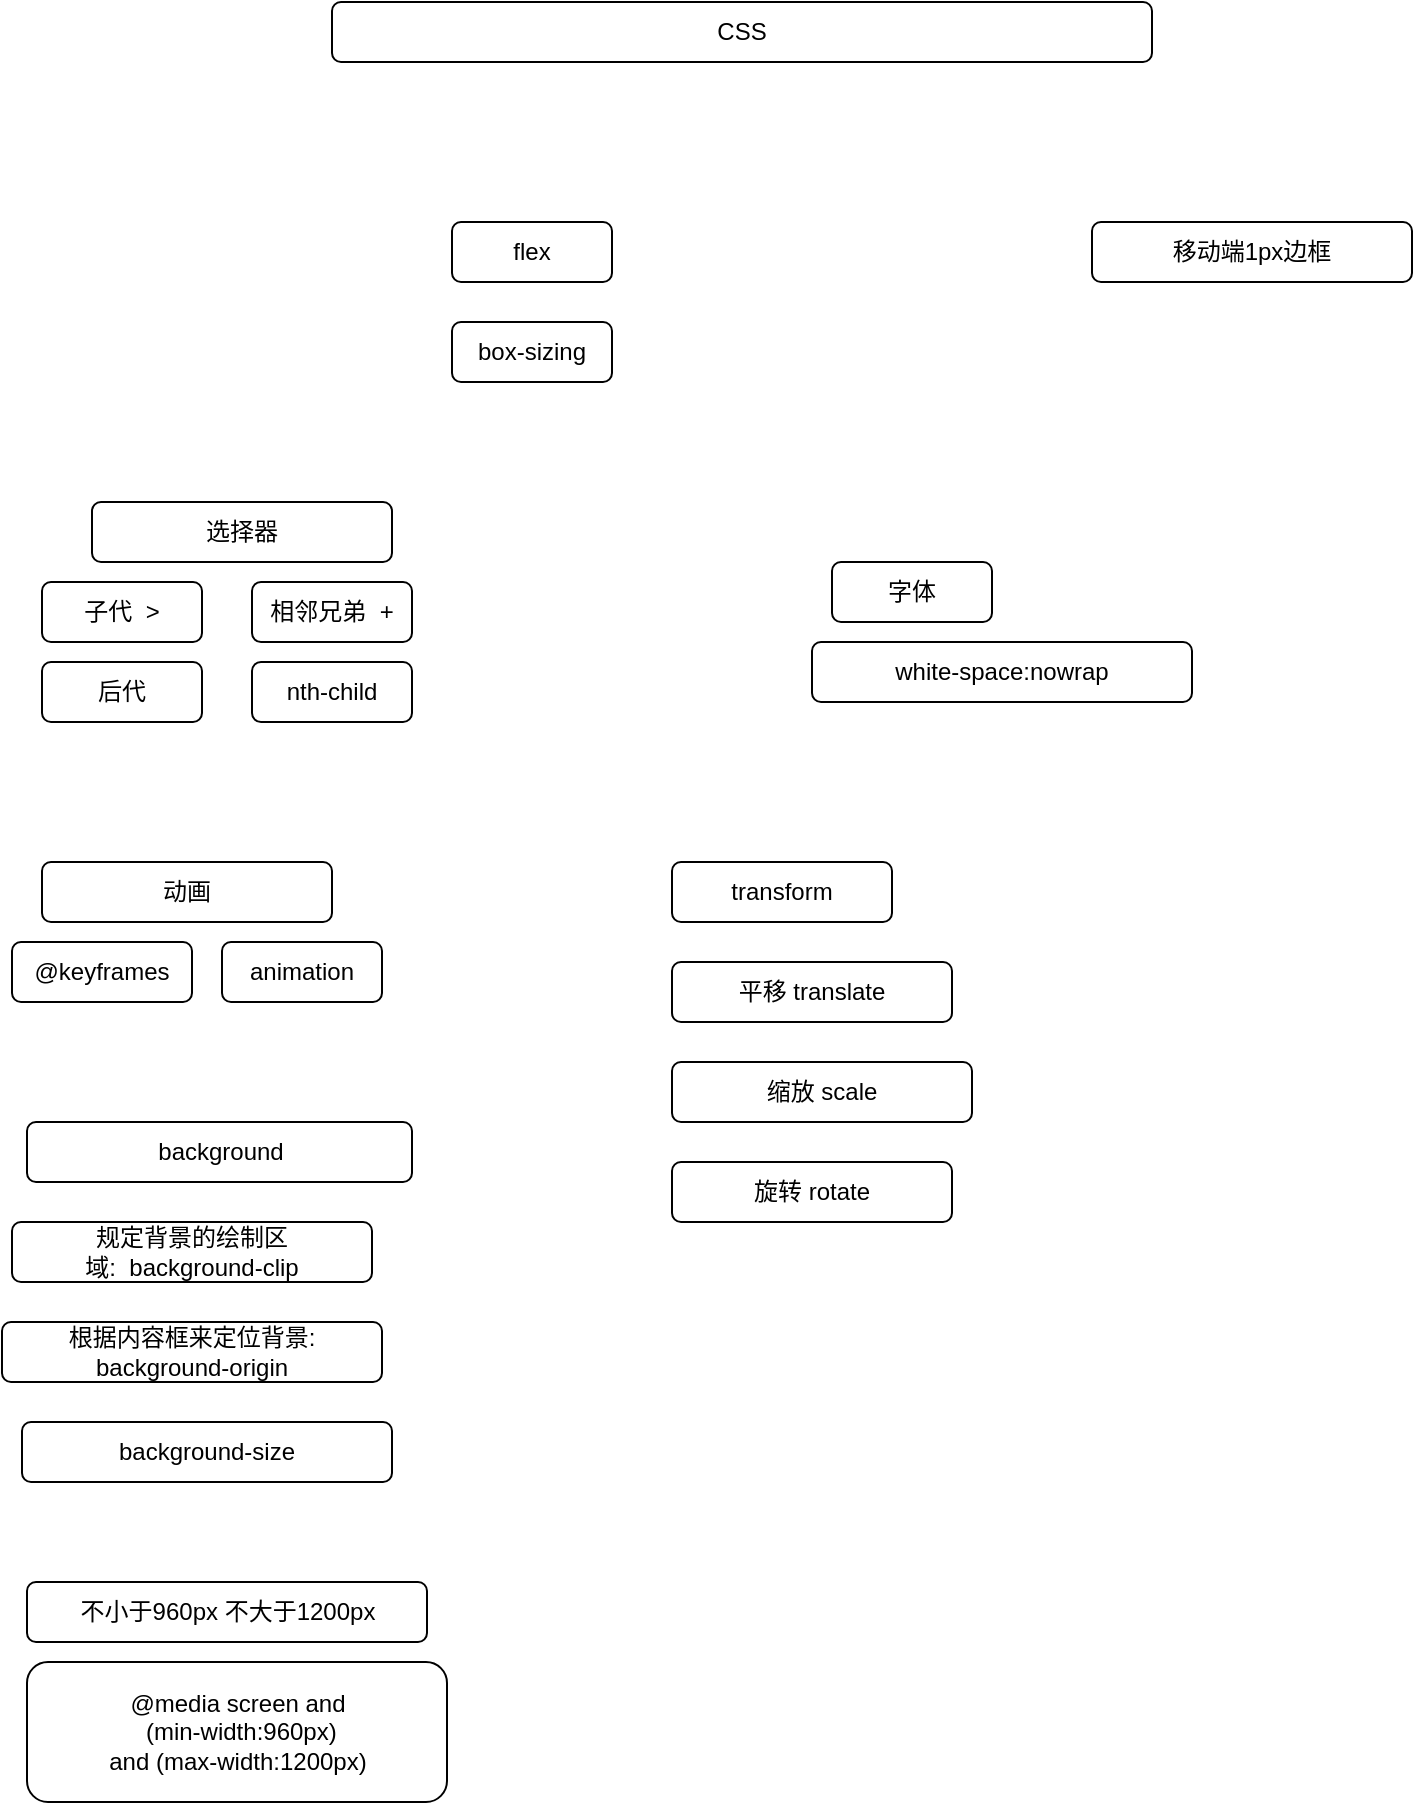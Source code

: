 <mxfile version="13.10.0" type="embed">
    <diagram id="6hGFLwfOUW9BJ-s0fimq" name="Page-1">
        <mxGraphModel dx="2130" dy="476" grid="1" gridSize="10" guides="1" tooltips="1" connect="1" arrows="1" fold="1" page="1" pageScale="1" pageWidth="827" pageHeight="1169" math="0" shadow="0">
            <root>
                <mxCell id="0"/>
                <mxCell id="1" parent="0"/>
                <mxCell id="49" value="CSS" style="rounded=1;whiteSpace=wrap;html=1;" parent="1" vertex="1">
                    <mxGeometry x="-1480" y="20" width="410" height="30" as="geometry"/>
                </mxCell>
                <mxCell id="55" value="@keyframes" style="rounded=1;whiteSpace=wrap;html=1;" parent="1" vertex="1">
                    <mxGeometry x="-1640" y="490" width="90" height="30" as="geometry"/>
                </mxCell>
                <mxCell id="56" value="动画" style="rounded=1;whiteSpace=wrap;html=1;" parent="1" vertex="1">
                    <mxGeometry x="-1625" y="450" width="145" height="30" as="geometry"/>
                </mxCell>
                <mxCell id="58" value="animation" style="rounded=1;whiteSpace=wrap;html=1;" parent="1" vertex="1">
                    <mxGeometry x="-1535" y="490" width="80" height="30" as="geometry"/>
                </mxCell>
                <mxCell id="59" value="flex" style="rounded=1;whiteSpace=wrap;html=1;" parent="1" vertex="1">
                    <mxGeometry x="-1420" y="130" width="80" height="30" as="geometry"/>
                </mxCell>
                <mxCell id="62" value="box-sizing" style="rounded=1;whiteSpace=wrap;html=1;" vertex="1" parent="1">
                    <mxGeometry x="-1420" y="180" width="80" height="30" as="geometry"/>
                </mxCell>
                <mxCell id="63" value="移动端1px边框" style="rounded=1;whiteSpace=wrap;html=1;" vertex="1" parent="1">
                    <mxGeometry x="-1100" y="130" width="160" height="30" as="geometry"/>
                </mxCell>
                <mxCell id="65" value="transform" style="rounded=1;whiteSpace=wrap;html=1;" vertex="1" parent="1">
                    <mxGeometry x="-1310" y="450" width="110" height="30" as="geometry"/>
                </mxCell>
                <mxCell id="67" value="选择器" style="rounded=1;whiteSpace=wrap;html=1;" vertex="1" parent="1">
                    <mxGeometry x="-1600" y="270" width="150" height="30" as="geometry"/>
                </mxCell>
                <mxCell id="68" value="相邻兄弟&amp;nbsp; +" style="rounded=1;whiteSpace=wrap;html=1;" vertex="1" parent="1">
                    <mxGeometry x="-1520" y="310" width="80" height="30" as="geometry"/>
                </mxCell>
                <mxCell id="69" value="子代&amp;nbsp; &amp;gt;" style="rounded=1;whiteSpace=wrap;html=1;" vertex="1" parent="1">
                    <mxGeometry x="-1625" y="310" width="80" height="30" as="geometry"/>
                </mxCell>
                <mxCell id="70" value="nth-child" style="rounded=1;whiteSpace=wrap;html=1;" vertex="1" parent="1">
                    <mxGeometry x="-1520" y="350" width="80" height="30" as="geometry"/>
                </mxCell>
                <mxCell id="71" value="后代" style="rounded=1;whiteSpace=wrap;html=1;" vertex="1" parent="1">
                    <mxGeometry x="-1625" y="350" width="80" height="30" as="geometry"/>
                </mxCell>
                <mxCell id="72" value="字体" style="rounded=1;whiteSpace=wrap;html=1;" vertex="1" parent="1">
                    <mxGeometry x="-1230" y="300" width="80" height="30" as="geometry"/>
                </mxCell>
                <mxCell id="73" value="white-space:nowrap" style="rounded=1;whiteSpace=wrap;html=1;" vertex="1" parent="1">
                    <mxGeometry x="-1240" y="340" width="190" height="30" as="geometry"/>
                </mxCell>
                <mxCell id="75" value="background" style="rounded=1;whiteSpace=wrap;html=1;" vertex="1" parent="1">
                    <mxGeometry x="-1632.5" y="580" width="192.5" height="30" as="geometry"/>
                </mxCell>
                <mxCell id="77" value="规定背景的绘制区域:&amp;nbsp;&amp;nbsp;background-clip" style="rounded=1;whiteSpace=wrap;html=1;" vertex="1" parent="1">
                    <mxGeometry x="-1640" y="630" width="180" height="30" as="geometry"/>
                </mxCell>
                <mxCell id="78" value="根据内容框来定位背景: background-origin" style="rounded=1;whiteSpace=wrap;html=1;" vertex="1" parent="1">
                    <mxGeometry x="-1645" y="680" width="190" height="30" as="geometry"/>
                </mxCell>
                <mxCell id="80" value="background-size" style="rounded=1;whiteSpace=wrap;html=1;" vertex="1" parent="1">
                    <mxGeometry x="-1635" y="730" width="185" height="30" as="geometry"/>
                </mxCell>
                <mxCell id="81" value="@media screen and&lt;br&gt;&amp;nbsp;(min-width:960px) &lt;br&gt;and (max-width:1200px)" style="rounded=1;whiteSpace=wrap;html=1;" vertex="1" parent="1">
                    <mxGeometry x="-1632.5" y="850" width="210" height="70" as="geometry"/>
                </mxCell>
                <mxCell id="82" value="不小于960px 不大于1200px" style="rounded=1;whiteSpace=wrap;html=1;" vertex="1" parent="1">
                    <mxGeometry x="-1632.5" y="810" width="200" height="30" as="geometry"/>
                </mxCell>
                <mxCell id="83" value="平移 translate" style="rounded=1;whiteSpace=wrap;html=1;" vertex="1" parent="1">
                    <mxGeometry x="-1310" y="500" width="140" height="30" as="geometry"/>
                </mxCell>
                <mxCell id="84" value="旋转 rotate" style="rounded=1;whiteSpace=wrap;html=1;" vertex="1" parent="1">
                    <mxGeometry x="-1310" y="600" width="140" height="30" as="geometry"/>
                </mxCell>
                <mxCell id="85" value="缩放 scale" style="rounded=1;whiteSpace=wrap;html=1;" vertex="1" parent="1">
                    <mxGeometry x="-1310" y="550" width="150" height="30" as="geometry"/>
                </mxCell>
            </root>
        </mxGraphModel>
    </diagram>
</mxfile>